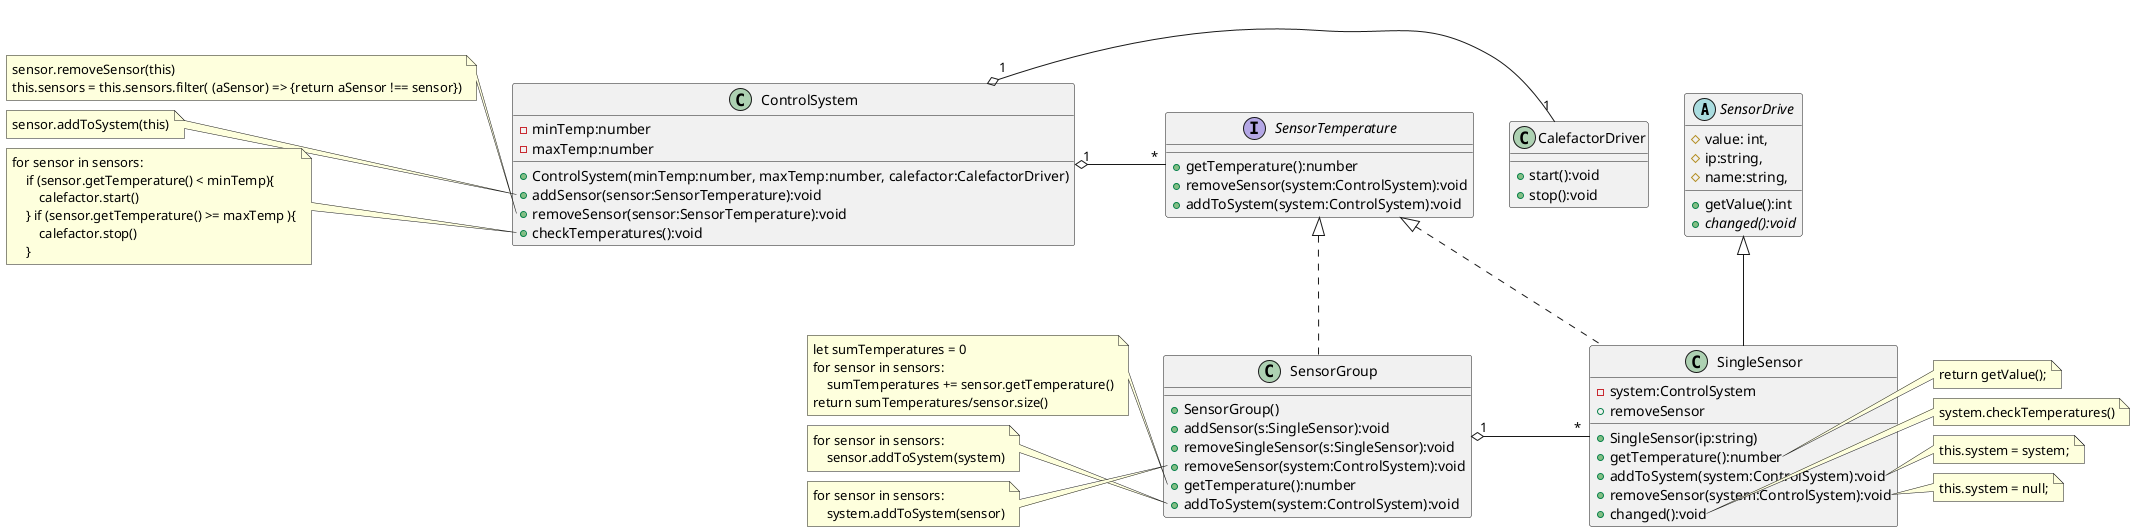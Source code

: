 @startuml
abstract class SensorDrive{
    #value: int,
    #ip:string,
    #name:string,
    +getValue():int
    +{abstract} changed():void
}

class CalefactorDriver{
    +start():void
    +stop():void
}

interface SensorTemperature{
    +getTemperature():number
    +removeSensor(system:ControlSystem):void
    +addToSystem(system:ControlSystem):void
}

class SingleSensor{
    -system:ControlSystem
    +SingleSensor(ip:string)
    +getTemperature():number
    +addToSystem(system:ControlSystem):void
    +removeSensor(system:ControlSystem):void
    +removeSensor
    +changed():void
}

class SensorGroup{
    +SensorGroup()
    +addSensor(s:SingleSensor):void
    +removeSingleSensor(s:SingleSensor):void
    +removeSensor(system:ControlSystem):void
    +getTemperature():number
    +addToSystem(system:ControlSystem):void
}

class ControlSystem{
    -minTemp:number
    -maxTemp:number
    +ControlSystem(minTemp:number, maxTemp:number, calefactor:CalefactorDriver)
    +addSensor(sensor:SensorTemperature):void
    +removeSensor(sensor:SensorTemperature):void
    +checkTemperatures():void
}

note right of SingleSensor::getTemperature
    return getValue();
end note


note right of SingleSensor::changed
    system.checkTemperatures()
end note

note left of SensorGroup::getTemperature
    let sumTemperatures = 0
    for sensor in sensors:
        sumTemperatures += sensor.getTemperature()
    return sumTemperatures/sensor.size()
end note

note left of SensorGroup::addToSystem
    for sensor in sensors:
        sensor.addToSystem(system)
end note

note left of SensorGroup::removeSensor(system:ControlSystem)
    for sensor in sensors:
        system.addToSystem(sensor)
end note

note right of SingleSensor::addToSystem
   this.system = system;
end note

note right of SingleSensor::removeSensor(system:ControlSystem)
   this.system = null;
end note


note left of ControlSystem::removeSensor
    sensor.removeSensor(this)
    this.sensors = this.sensors.filter( (aSensor) => {return aSensor !== sensor})
end note

note left of ControlSystem::addSensor
    sensor.addToSystem(this)
end note


note left of ControlSystem::checkTemperatures
    for sensor in sensors:
        if (sensor.getTemperature() < minTemp){
            calefactor.start()
        } if (sensor.getTemperature() >= maxTemp ){
            calefactor.stop()
        }
end note

SensorTemperature <|.. SingleSensor
SensorTemperature <|.. SensorGroup
SensorDrive <|-- SingleSensor
ControlSystem "1" o- "1" CalefactorDriver: "\t\t"
SensorGroup "1" o- "*" SingleSensor: "\t\t\t"
ControlSystem "1" o- "*" SensorTemperature:"\t\t"

@enduml

